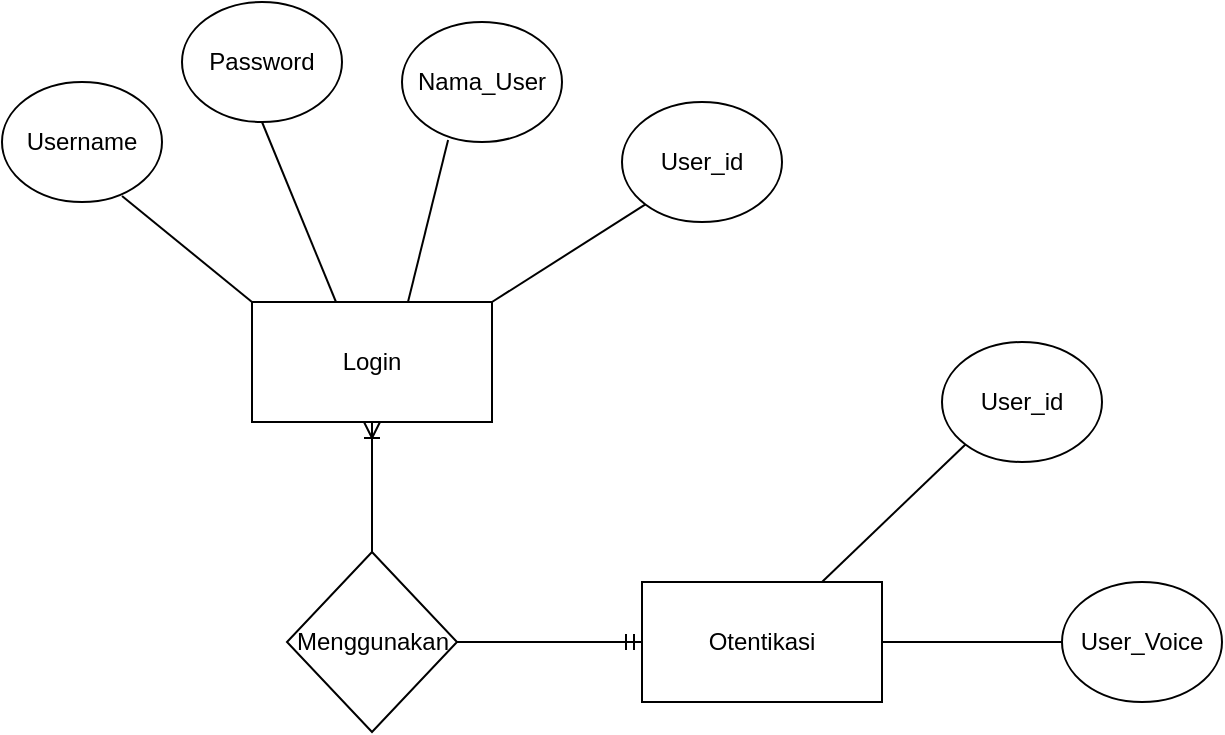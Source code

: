<mxfile version="13.7.5" type="github">
  <diagram id="1dBUSutDxZ20vjmwRSwW" name="Page-1">
    <mxGraphModel dx="1422" dy="745" grid="1" gridSize="10" guides="1" tooltips="1" connect="1" arrows="1" fold="1" page="1" pageScale="1" pageWidth="827" pageHeight="1169" math="0" shadow="0">
      <root>
        <mxCell id="0" />
        <mxCell id="1" parent="0" />
        <mxCell id="JlRl0G0uDdERfWToBK0x-21" style="edgeStyle=orthogonalEdgeStyle;rounded=0;orthogonalLoop=1;jettySize=auto;html=1;entryX=0.5;entryY=0;entryDx=0;entryDy=0;endArrow=none;endFill=0;startArrow=ERoneToMany;startFill=0;" parent="1" source="JlRl0G0uDdERfWToBK0x-2" target="JlRl0G0uDdERfWToBK0x-3" edge="1">
          <mxGeometry relative="1" as="geometry" />
        </mxCell>
        <mxCell id="JlRl0G0uDdERfWToBK0x-2" value="Login" style="rounded=0;whiteSpace=wrap;html=1;" parent="1" vertex="1">
          <mxGeometry x="245" y="320" width="120" height="60" as="geometry" />
        </mxCell>
        <mxCell id="JlRl0G0uDdERfWToBK0x-8" value="Username" style="ellipse;whiteSpace=wrap;html=1;" parent="1" vertex="1">
          <mxGeometry x="120" y="210" width="80" height="60" as="geometry" />
        </mxCell>
        <mxCell id="JlRl0G0uDdERfWToBK0x-9" value="" style="endArrow=none;html=1;entryX=0.75;entryY=0.95;entryDx=0;entryDy=0;entryPerimeter=0;exitX=0;exitY=0;exitDx=0;exitDy=0;" parent="1" source="JlRl0G0uDdERfWToBK0x-2" target="JlRl0G0uDdERfWToBK0x-8" edge="1">
          <mxGeometry width="50" height="50" relative="1" as="geometry">
            <mxPoint x="280" y="380" as="sourcePoint" />
            <mxPoint x="330" y="330" as="targetPoint" />
          </mxGeometry>
        </mxCell>
        <mxCell id="JlRl0G0uDdERfWToBK0x-10" value="Password" style="ellipse;whiteSpace=wrap;html=1;" parent="1" vertex="1">
          <mxGeometry x="210" y="170" width="80" height="60" as="geometry" />
        </mxCell>
        <mxCell id="JlRl0G0uDdERfWToBK0x-11" value="" style="endArrow=none;html=1;entryX=0.5;entryY=1;entryDx=0;entryDy=0;exitX=0.35;exitY=0;exitDx=0;exitDy=0;exitPerimeter=0;" parent="1" source="JlRl0G0uDdERfWToBK0x-2" target="JlRl0G0uDdERfWToBK0x-10" edge="1">
          <mxGeometry width="50" height="50" relative="1" as="geometry">
            <mxPoint x="280" y="380" as="sourcePoint" />
            <mxPoint x="330" y="330" as="targetPoint" />
          </mxGeometry>
        </mxCell>
        <mxCell id="JlRl0G0uDdERfWToBK0x-12" value="Nama_User" style="ellipse;whiteSpace=wrap;html=1;" parent="1" vertex="1">
          <mxGeometry x="320" y="180" width="80" height="60" as="geometry" />
        </mxCell>
        <mxCell id="JlRl0G0uDdERfWToBK0x-13" value="" style="endArrow=none;html=1;entryX=0.288;entryY=0.983;entryDx=0;entryDy=0;entryPerimeter=0;exitX=0.65;exitY=0;exitDx=0;exitDy=0;exitPerimeter=0;" parent="1" source="JlRl0G0uDdERfWToBK0x-2" target="JlRl0G0uDdERfWToBK0x-12" edge="1">
          <mxGeometry width="50" height="50" relative="1" as="geometry">
            <mxPoint x="280" y="380" as="sourcePoint" />
            <mxPoint x="330" y="330" as="targetPoint" />
          </mxGeometry>
        </mxCell>
        <mxCell id="JlRl0G0uDdERfWToBK0x-3" value="Menggunakan" style="rhombus;whiteSpace=wrap;html=1;" parent="1" vertex="1">
          <mxGeometry x="262.5" y="445" width="85" height="90" as="geometry" />
        </mxCell>
        <mxCell id="JlRl0G0uDdERfWToBK0x-33" style="edgeStyle=orthogonalEdgeStyle;rounded=0;orthogonalLoop=1;jettySize=auto;html=1;entryX=1;entryY=0.5;entryDx=0;entryDy=0;startArrow=ERmandOne;startFill=0;endArrow=none;endFill=0;" parent="1" source="JlRl0G0uDdERfWToBK0x-31" target="JlRl0G0uDdERfWToBK0x-3" edge="1">
          <mxGeometry relative="1" as="geometry" />
        </mxCell>
        <mxCell id="JlRl0G0uDdERfWToBK0x-31" value="Otentikasi" style="rounded=0;whiteSpace=wrap;html=1;" parent="1" vertex="1">
          <mxGeometry x="440" y="460" width="120" height="60" as="geometry" />
        </mxCell>
        <mxCell id="JlRl0G0uDdERfWToBK0x-35" value="User_id" style="ellipse;whiteSpace=wrap;html=1;" parent="1" vertex="1">
          <mxGeometry x="590" y="340" width="80" height="60" as="geometry" />
        </mxCell>
        <mxCell id="JlRl0G0uDdERfWToBK0x-37" value="" style="endArrow=none;html=1;entryX=0;entryY=1;entryDx=0;entryDy=0;exitX=0.75;exitY=0;exitDx=0;exitDy=0;" parent="1" source="JlRl0G0uDdERfWToBK0x-31" target="JlRl0G0uDdERfWToBK0x-35" edge="1">
          <mxGeometry width="50" height="50" relative="1" as="geometry">
            <mxPoint x="400" y="530" as="sourcePoint" />
            <mxPoint x="450" y="480" as="targetPoint" />
          </mxGeometry>
        </mxCell>
        <mxCell id="JlRl0G0uDdERfWToBK0x-38" value="User_Voice" style="ellipse;whiteSpace=wrap;html=1;" parent="1" vertex="1">
          <mxGeometry x="650" y="460" width="80" height="60" as="geometry" />
        </mxCell>
        <mxCell id="JlRl0G0uDdERfWToBK0x-39" value="" style="endArrow=none;html=1;entryX=0;entryY=0.5;entryDx=0;entryDy=0;exitX=1;exitY=0.5;exitDx=0;exitDy=0;" parent="1" source="JlRl0G0uDdERfWToBK0x-31" target="JlRl0G0uDdERfWToBK0x-38" edge="1">
          <mxGeometry width="50" height="50" relative="1" as="geometry">
            <mxPoint x="400" y="530" as="sourcePoint" />
            <mxPoint x="450" y="480" as="targetPoint" />
          </mxGeometry>
        </mxCell>
        <mxCell id="JlRl0G0uDdERfWToBK0x-40" value="User_id" style="ellipse;whiteSpace=wrap;html=1;" parent="1" vertex="1">
          <mxGeometry x="430" y="220" width="80" height="60" as="geometry" />
        </mxCell>
        <mxCell id="JlRl0G0uDdERfWToBK0x-41" value="" style="endArrow=none;html=1;exitX=1;exitY=0;exitDx=0;exitDy=0;entryX=0;entryY=1;entryDx=0;entryDy=0;" parent="1" source="JlRl0G0uDdERfWToBK0x-2" target="JlRl0G0uDdERfWToBK0x-40" edge="1">
          <mxGeometry width="50" height="50" relative="1" as="geometry">
            <mxPoint x="440" y="530" as="sourcePoint" />
            <mxPoint x="490" y="480" as="targetPoint" />
          </mxGeometry>
        </mxCell>
      </root>
    </mxGraphModel>
  </diagram>
</mxfile>
